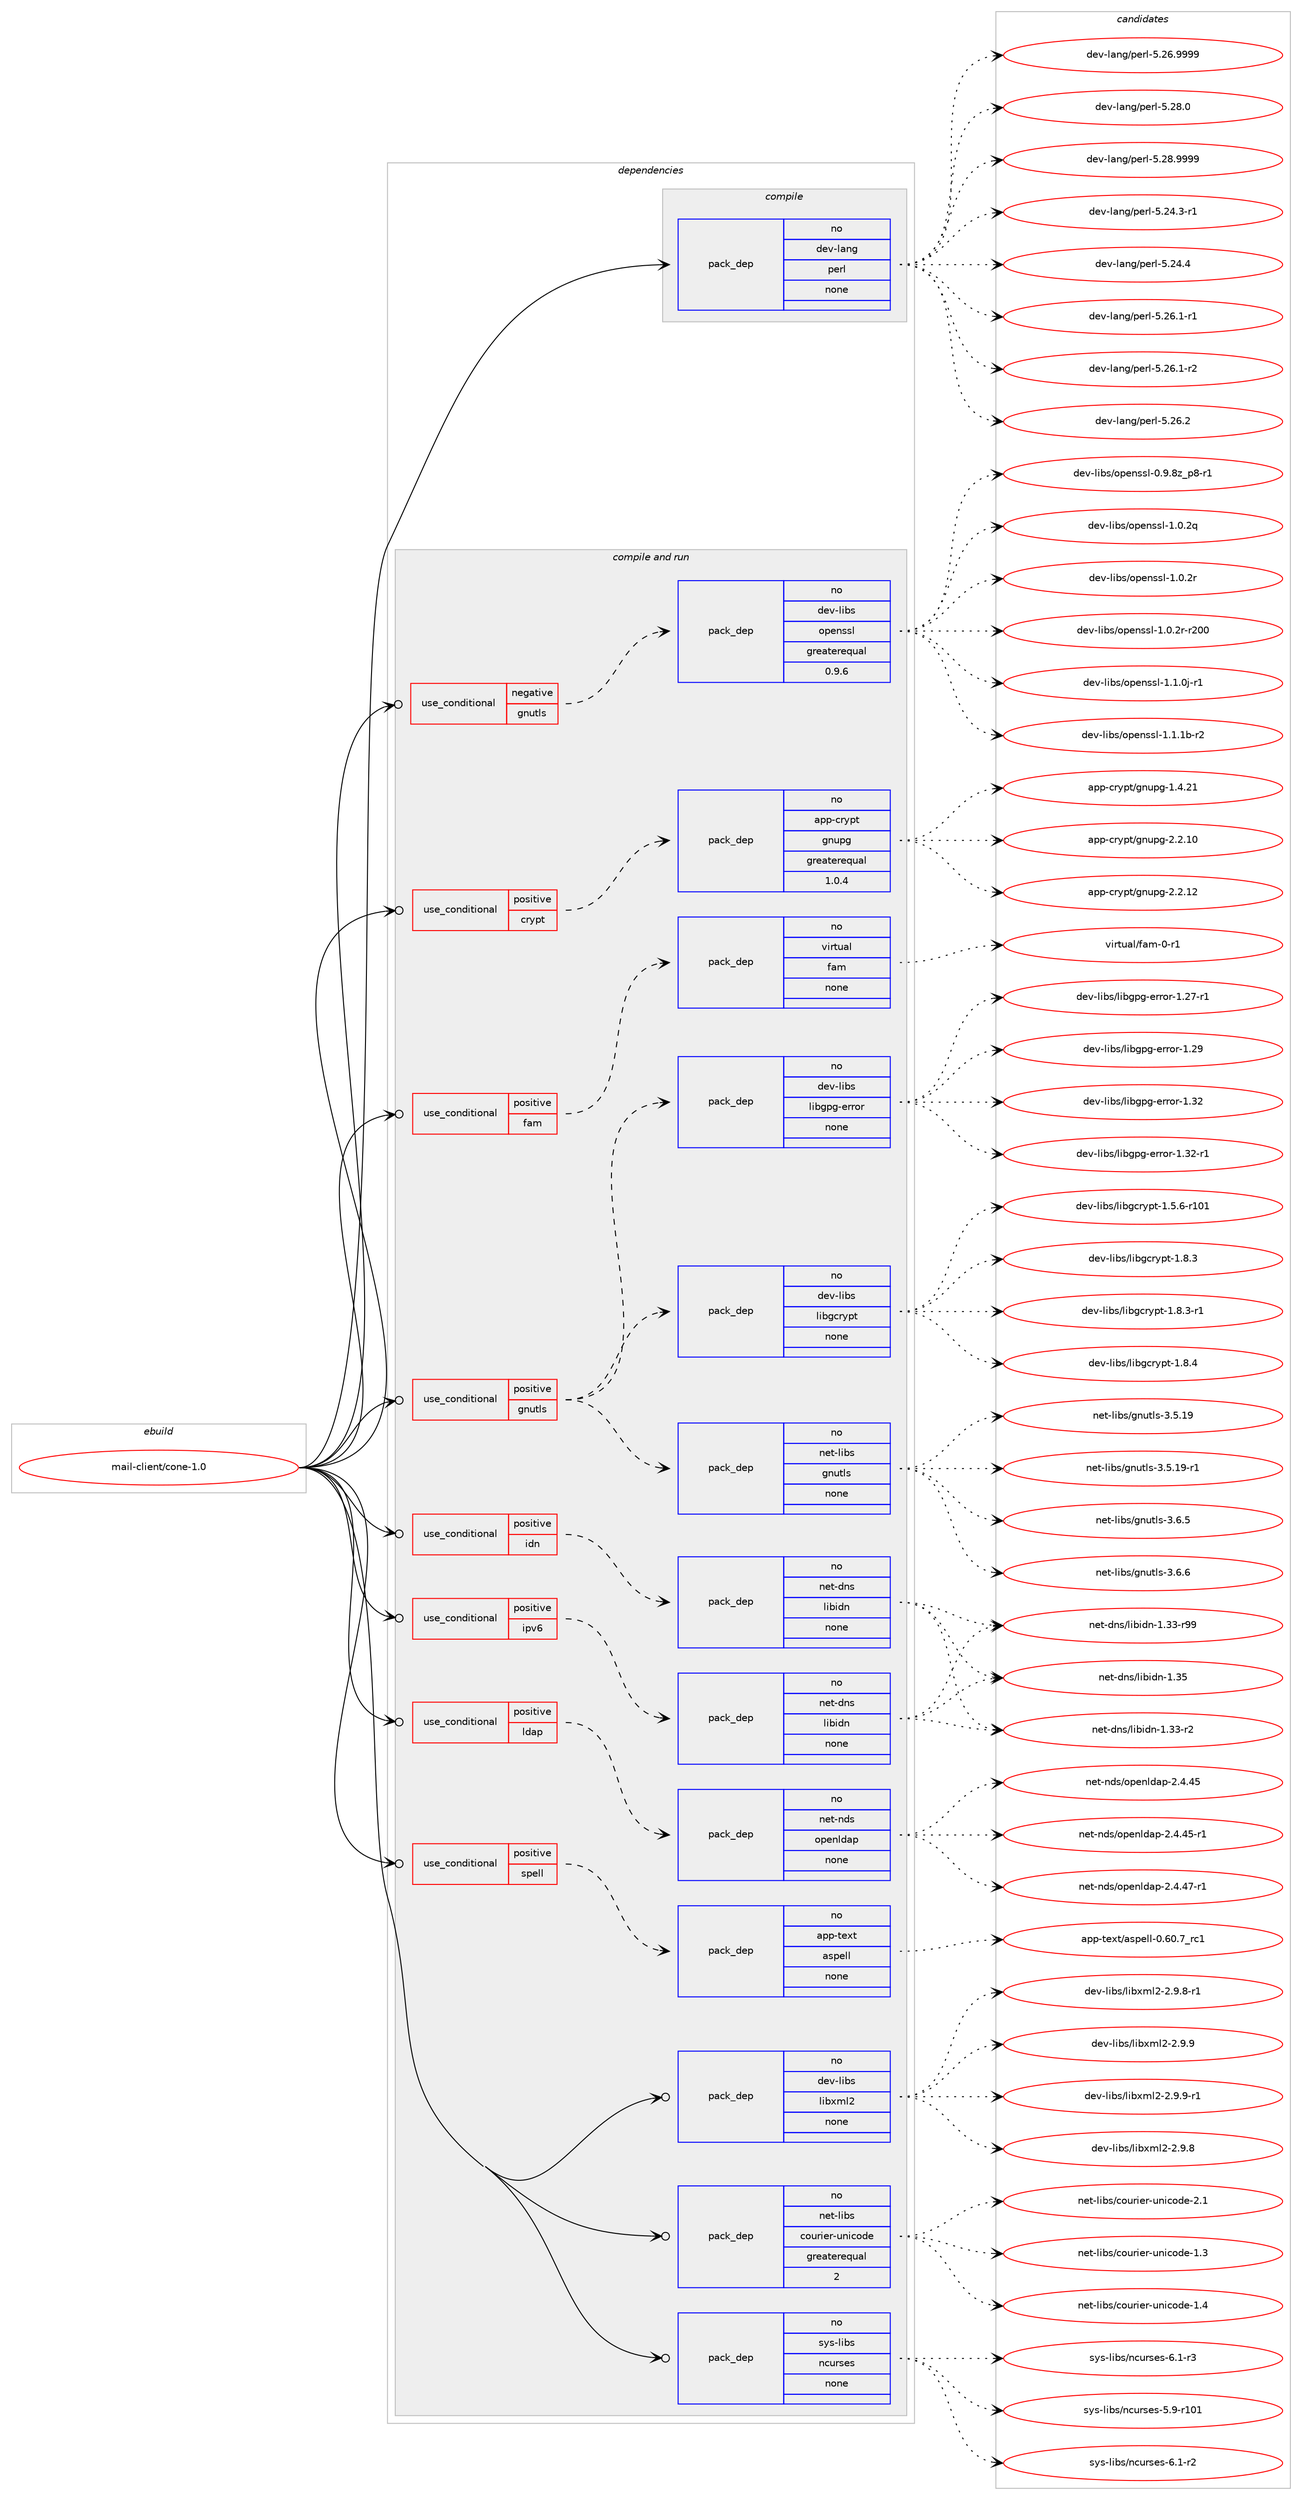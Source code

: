 digraph prolog {

# *************
# Graph options
# *************

newrank=true;
concentrate=true;
compound=true;
graph [rankdir=LR,fontname=Helvetica,fontsize=10,ranksep=1.5];#, ranksep=2.5, nodesep=0.2];
edge  [arrowhead=vee];
node  [fontname=Helvetica,fontsize=10];

# **********
# The ebuild
# **********

subgraph cluster_leftcol {
color=gray;
rank=same;
label=<<i>ebuild</i>>;
id [label="mail-client/cone-1.0", color=red, width=4, href="../mail-client/cone-1.0.svg"];
}

# ****************
# The dependencies
# ****************

subgraph cluster_midcol {
color=gray;
label=<<i>dependencies</i>>;
subgraph cluster_compile {
fillcolor="#eeeeee";
style=filled;
label=<<i>compile</i>>;
subgraph pack1138122 {
dependency1593531 [label=<<TABLE BORDER="0" CELLBORDER="1" CELLSPACING="0" CELLPADDING="4" WIDTH="220"><TR><TD ROWSPAN="6" CELLPADDING="30">pack_dep</TD></TR><TR><TD WIDTH="110">no</TD></TR><TR><TD>dev-lang</TD></TR><TR><TD>perl</TD></TR><TR><TD>none</TD></TR><TR><TD></TD></TR></TABLE>>, shape=none, color=blue];
}
id:e -> dependency1593531:w [weight=20,style="solid",arrowhead="vee"];
}
subgraph cluster_compileandrun {
fillcolor="#eeeeee";
style=filled;
label=<<i>compile and run</i>>;
subgraph cond430372 {
dependency1593532 [label=<<TABLE BORDER="0" CELLBORDER="1" CELLSPACING="0" CELLPADDING="4"><TR><TD ROWSPAN="3" CELLPADDING="10">use_conditional</TD></TR><TR><TD>negative</TD></TR><TR><TD>gnutls</TD></TR></TABLE>>, shape=none, color=red];
subgraph pack1138123 {
dependency1593533 [label=<<TABLE BORDER="0" CELLBORDER="1" CELLSPACING="0" CELLPADDING="4" WIDTH="220"><TR><TD ROWSPAN="6" CELLPADDING="30">pack_dep</TD></TR><TR><TD WIDTH="110">no</TD></TR><TR><TD>dev-libs</TD></TR><TR><TD>openssl</TD></TR><TR><TD>greaterequal</TD></TR><TR><TD>0.9.6</TD></TR></TABLE>>, shape=none, color=blue];
}
dependency1593532:e -> dependency1593533:w [weight=20,style="dashed",arrowhead="vee"];
}
id:e -> dependency1593532:w [weight=20,style="solid",arrowhead="odotvee"];
subgraph cond430373 {
dependency1593534 [label=<<TABLE BORDER="0" CELLBORDER="1" CELLSPACING="0" CELLPADDING="4"><TR><TD ROWSPAN="3" CELLPADDING="10">use_conditional</TD></TR><TR><TD>positive</TD></TR><TR><TD>crypt</TD></TR></TABLE>>, shape=none, color=red];
subgraph pack1138124 {
dependency1593535 [label=<<TABLE BORDER="0" CELLBORDER="1" CELLSPACING="0" CELLPADDING="4" WIDTH="220"><TR><TD ROWSPAN="6" CELLPADDING="30">pack_dep</TD></TR><TR><TD WIDTH="110">no</TD></TR><TR><TD>app-crypt</TD></TR><TR><TD>gnupg</TD></TR><TR><TD>greaterequal</TD></TR><TR><TD>1.0.4</TD></TR></TABLE>>, shape=none, color=blue];
}
dependency1593534:e -> dependency1593535:w [weight=20,style="dashed",arrowhead="vee"];
}
id:e -> dependency1593534:w [weight=20,style="solid",arrowhead="odotvee"];
subgraph cond430374 {
dependency1593536 [label=<<TABLE BORDER="0" CELLBORDER="1" CELLSPACING="0" CELLPADDING="4"><TR><TD ROWSPAN="3" CELLPADDING="10">use_conditional</TD></TR><TR><TD>positive</TD></TR><TR><TD>fam</TD></TR></TABLE>>, shape=none, color=red];
subgraph pack1138125 {
dependency1593537 [label=<<TABLE BORDER="0" CELLBORDER="1" CELLSPACING="0" CELLPADDING="4" WIDTH="220"><TR><TD ROWSPAN="6" CELLPADDING="30">pack_dep</TD></TR><TR><TD WIDTH="110">no</TD></TR><TR><TD>virtual</TD></TR><TR><TD>fam</TD></TR><TR><TD>none</TD></TR><TR><TD></TD></TR></TABLE>>, shape=none, color=blue];
}
dependency1593536:e -> dependency1593537:w [weight=20,style="dashed",arrowhead="vee"];
}
id:e -> dependency1593536:w [weight=20,style="solid",arrowhead="odotvee"];
subgraph cond430375 {
dependency1593538 [label=<<TABLE BORDER="0" CELLBORDER="1" CELLSPACING="0" CELLPADDING="4"><TR><TD ROWSPAN="3" CELLPADDING="10">use_conditional</TD></TR><TR><TD>positive</TD></TR><TR><TD>gnutls</TD></TR></TABLE>>, shape=none, color=red];
subgraph pack1138126 {
dependency1593539 [label=<<TABLE BORDER="0" CELLBORDER="1" CELLSPACING="0" CELLPADDING="4" WIDTH="220"><TR><TD ROWSPAN="6" CELLPADDING="30">pack_dep</TD></TR><TR><TD WIDTH="110">no</TD></TR><TR><TD>net-libs</TD></TR><TR><TD>gnutls</TD></TR><TR><TD>none</TD></TR><TR><TD></TD></TR></TABLE>>, shape=none, color=blue];
}
dependency1593538:e -> dependency1593539:w [weight=20,style="dashed",arrowhead="vee"];
subgraph pack1138127 {
dependency1593540 [label=<<TABLE BORDER="0" CELLBORDER="1" CELLSPACING="0" CELLPADDING="4" WIDTH="220"><TR><TD ROWSPAN="6" CELLPADDING="30">pack_dep</TD></TR><TR><TD WIDTH="110">no</TD></TR><TR><TD>dev-libs</TD></TR><TR><TD>libgcrypt</TD></TR><TR><TD>none</TD></TR><TR><TD></TD></TR></TABLE>>, shape=none, color=blue];
}
dependency1593538:e -> dependency1593540:w [weight=20,style="dashed",arrowhead="vee"];
subgraph pack1138128 {
dependency1593541 [label=<<TABLE BORDER="0" CELLBORDER="1" CELLSPACING="0" CELLPADDING="4" WIDTH="220"><TR><TD ROWSPAN="6" CELLPADDING="30">pack_dep</TD></TR><TR><TD WIDTH="110">no</TD></TR><TR><TD>dev-libs</TD></TR><TR><TD>libgpg-error</TD></TR><TR><TD>none</TD></TR><TR><TD></TD></TR></TABLE>>, shape=none, color=blue];
}
dependency1593538:e -> dependency1593541:w [weight=20,style="dashed",arrowhead="vee"];
}
id:e -> dependency1593538:w [weight=20,style="solid",arrowhead="odotvee"];
subgraph cond430376 {
dependency1593542 [label=<<TABLE BORDER="0" CELLBORDER="1" CELLSPACING="0" CELLPADDING="4"><TR><TD ROWSPAN="3" CELLPADDING="10">use_conditional</TD></TR><TR><TD>positive</TD></TR><TR><TD>idn</TD></TR></TABLE>>, shape=none, color=red];
subgraph pack1138129 {
dependency1593543 [label=<<TABLE BORDER="0" CELLBORDER="1" CELLSPACING="0" CELLPADDING="4" WIDTH="220"><TR><TD ROWSPAN="6" CELLPADDING="30">pack_dep</TD></TR><TR><TD WIDTH="110">no</TD></TR><TR><TD>net-dns</TD></TR><TR><TD>libidn</TD></TR><TR><TD>none</TD></TR><TR><TD></TD></TR></TABLE>>, shape=none, color=blue];
}
dependency1593542:e -> dependency1593543:w [weight=20,style="dashed",arrowhead="vee"];
}
id:e -> dependency1593542:w [weight=20,style="solid",arrowhead="odotvee"];
subgraph cond430377 {
dependency1593544 [label=<<TABLE BORDER="0" CELLBORDER="1" CELLSPACING="0" CELLPADDING="4"><TR><TD ROWSPAN="3" CELLPADDING="10">use_conditional</TD></TR><TR><TD>positive</TD></TR><TR><TD>ipv6</TD></TR></TABLE>>, shape=none, color=red];
subgraph pack1138130 {
dependency1593545 [label=<<TABLE BORDER="0" CELLBORDER="1" CELLSPACING="0" CELLPADDING="4" WIDTH="220"><TR><TD ROWSPAN="6" CELLPADDING="30">pack_dep</TD></TR><TR><TD WIDTH="110">no</TD></TR><TR><TD>net-dns</TD></TR><TR><TD>libidn</TD></TR><TR><TD>none</TD></TR><TR><TD></TD></TR></TABLE>>, shape=none, color=blue];
}
dependency1593544:e -> dependency1593545:w [weight=20,style="dashed",arrowhead="vee"];
}
id:e -> dependency1593544:w [weight=20,style="solid",arrowhead="odotvee"];
subgraph cond430378 {
dependency1593546 [label=<<TABLE BORDER="0" CELLBORDER="1" CELLSPACING="0" CELLPADDING="4"><TR><TD ROWSPAN="3" CELLPADDING="10">use_conditional</TD></TR><TR><TD>positive</TD></TR><TR><TD>ldap</TD></TR></TABLE>>, shape=none, color=red];
subgraph pack1138131 {
dependency1593547 [label=<<TABLE BORDER="0" CELLBORDER="1" CELLSPACING="0" CELLPADDING="4" WIDTH="220"><TR><TD ROWSPAN="6" CELLPADDING="30">pack_dep</TD></TR><TR><TD WIDTH="110">no</TD></TR><TR><TD>net-nds</TD></TR><TR><TD>openldap</TD></TR><TR><TD>none</TD></TR><TR><TD></TD></TR></TABLE>>, shape=none, color=blue];
}
dependency1593546:e -> dependency1593547:w [weight=20,style="dashed",arrowhead="vee"];
}
id:e -> dependency1593546:w [weight=20,style="solid",arrowhead="odotvee"];
subgraph cond430379 {
dependency1593548 [label=<<TABLE BORDER="0" CELLBORDER="1" CELLSPACING="0" CELLPADDING="4"><TR><TD ROWSPAN="3" CELLPADDING="10">use_conditional</TD></TR><TR><TD>positive</TD></TR><TR><TD>spell</TD></TR></TABLE>>, shape=none, color=red];
subgraph pack1138132 {
dependency1593549 [label=<<TABLE BORDER="0" CELLBORDER="1" CELLSPACING="0" CELLPADDING="4" WIDTH="220"><TR><TD ROWSPAN="6" CELLPADDING="30">pack_dep</TD></TR><TR><TD WIDTH="110">no</TD></TR><TR><TD>app-text</TD></TR><TR><TD>aspell</TD></TR><TR><TD>none</TD></TR><TR><TD></TD></TR></TABLE>>, shape=none, color=blue];
}
dependency1593548:e -> dependency1593549:w [weight=20,style="dashed",arrowhead="vee"];
}
id:e -> dependency1593548:w [weight=20,style="solid",arrowhead="odotvee"];
subgraph pack1138133 {
dependency1593550 [label=<<TABLE BORDER="0" CELLBORDER="1" CELLSPACING="0" CELLPADDING="4" WIDTH="220"><TR><TD ROWSPAN="6" CELLPADDING="30">pack_dep</TD></TR><TR><TD WIDTH="110">no</TD></TR><TR><TD>dev-libs</TD></TR><TR><TD>libxml2</TD></TR><TR><TD>none</TD></TR><TR><TD></TD></TR></TABLE>>, shape=none, color=blue];
}
id:e -> dependency1593550:w [weight=20,style="solid",arrowhead="odotvee"];
subgraph pack1138134 {
dependency1593551 [label=<<TABLE BORDER="0" CELLBORDER="1" CELLSPACING="0" CELLPADDING="4" WIDTH="220"><TR><TD ROWSPAN="6" CELLPADDING="30">pack_dep</TD></TR><TR><TD WIDTH="110">no</TD></TR><TR><TD>net-libs</TD></TR><TR><TD>courier-unicode</TD></TR><TR><TD>greaterequal</TD></TR><TR><TD>2</TD></TR></TABLE>>, shape=none, color=blue];
}
id:e -> dependency1593551:w [weight=20,style="solid",arrowhead="odotvee"];
subgraph pack1138135 {
dependency1593552 [label=<<TABLE BORDER="0" CELLBORDER="1" CELLSPACING="0" CELLPADDING="4" WIDTH="220"><TR><TD ROWSPAN="6" CELLPADDING="30">pack_dep</TD></TR><TR><TD WIDTH="110">no</TD></TR><TR><TD>sys-libs</TD></TR><TR><TD>ncurses</TD></TR><TR><TD>none</TD></TR><TR><TD></TD></TR></TABLE>>, shape=none, color=blue];
}
id:e -> dependency1593552:w [weight=20,style="solid",arrowhead="odotvee"];
}
subgraph cluster_run {
fillcolor="#eeeeee";
style=filled;
label=<<i>run</i>>;
}
}

# **************
# The candidates
# **************

subgraph cluster_choices {
rank=same;
color=gray;
label=<<i>candidates</i>>;

subgraph choice1138122 {
color=black;
nodesep=1;
choice100101118451089711010347112101114108455346505246514511449 [label="dev-lang/perl-5.24.3-r1", color=red, width=4,href="../dev-lang/perl-5.24.3-r1.svg"];
choice10010111845108971101034711210111410845534650524652 [label="dev-lang/perl-5.24.4", color=red, width=4,href="../dev-lang/perl-5.24.4.svg"];
choice100101118451089711010347112101114108455346505446494511449 [label="dev-lang/perl-5.26.1-r1", color=red, width=4,href="../dev-lang/perl-5.26.1-r1.svg"];
choice100101118451089711010347112101114108455346505446494511450 [label="dev-lang/perl-5.26.1-r2", color=red, width=4,href="../dev-lang/perl-5.26.1-r2.svg"];
choice10010111845108971101034711210111410845534650544650 [label="dev-lang/perl-5.26.2", color=red, width=4,href="../dev-lang/perl-5.26.2.svg"];
choice10010111845108971101034711210111410845534650544657575757 [label="dev-lang/perl-5.26.9999", color=red, width=4,href="../dev-lang/perl-5.26.9999.svg"];
choice10010111845108971101034711210111410845534650564648 [label="dev-lang/perl-5.28.0", color=red, width=4,href="../dev-lang/perl-5.28.0.svg"];
choice10010111845108971101034711210111410845534650564657575757 [label="dev-lang/perl-5.28.9999", color=red, width=4,href="../dev-lang/perl-5.28.9999.svg"];
dependency1593531:e -> choice100101118451089711010347112101114108455346505246514511449:w [style=dotted,weight="100"];
dependency1593531:e -> choice10010111845108971101034711210111410845534650524652:w [style=dotted,weight="100"];
dependency1593531:e -> choice100101118451089711010347112101114108455346505446494511449:w [style=dotted,weight="100"];
dependency1593531:e -> choice100101118451089711010347112101114108455346505446494511450:w [style=dotted,weight="100"];
dependency1593531:e -> choice10010111845108971101034711210111410845534650544650:w [style=dotted,weight="100"];
dependency1593531:e -> choice10010111845108971101034711210111410845534650544657575757:w [style=dotted,weight="100"];
dependency1593531:e -> choice10010111845108971101034711210111410845534650564648:w [style=dotted,weight="100"];
dependency1593531:e -> choice10010111845108971101034711210111410845534650564657575757:w [style=dotted,weight="100"];
}
subgraph choice1138123 {
color=black;
nodesep=1;
choice10010111845108105981154711111210111011511510845484657465612295112564511449 [label="dev-libs/openssl-0.9.8z_p8-r1", color=red, width=4,href="../dev-libs/openssl-0.9.8z_p8-r1.svg"];
choice100101118451081059811547111112101110115115108454946484650113 [label="dev-libs/openssl-1.0.2q", color=red, width=4,href="../dev-libs/openssl-1.0.2q.svg"];
choice100101118451081059811547111112101110115115108454946484650114 [label="dev-libs/openssl-1.0.2r", color=red, width=4,href="../dev-libs/openssl-1.0.2r.svg"];
choice10010111845108105981154711111210111011511510845494648465011445114504848 [label="dev-libs/openssl-1.0.2r-r200", color=red, width=4,href="../dev-libs/openssl-1.0.2r-r200.svg"];
choice1001011184510810598115471111121011101151151084549464946481064511449 [label="dev-libs/openssl-1.1.0j-r1", color=red, width=4,href="../dev-libs/openssl-1.1.0j-r1.svg"];
choice100101118451081059811547111112101110115115108454946494649984511450 [label="dev-libs/openssl-1.1.1b-r2", color=red, width=4,href="../dev-libs/openssl-1.1.1b-r2.svg"];
dependency1593533:e -> choice10010111845108105981154711111210111011511510845484657465612295112564511449:w [style=dotted,weight="100"];
dependency1593533:e -> choice100101118451081059811547111112101110115115108454946484650113:w [style=dotted,weight="100"];
dependency1593533:e -> choice100101118451081059811547111112101110115115108454946484650114:w [style=dotted,weight="100"];
dependency1593533:e -> choice10010111845108105981154711111210111011511510845494648465011445114504848:w [style=dotted,weight="100"];
dependency1593533:e -> choice1001011184510810598115471111121011101151151084549464946481064511449:w [style=dotted,weight="100"];
dependency1593533:e -> choice100101118451081059811547111112101110115115108454946494649984511450:w [style=dotted,weight="100"];
}
subgraph choice1138124 {
color=black;
nodesep=1;
choice9711211245991141211121164710311011711210345494652465049 [label="app-crypt/gnupg-1.4.21", color=red, width=4,href="../app-crypt/gnupg-1.4.21.svg"];
choice9711211245991141211121164710311011711210345504650464948 [label="app-crypt/gnupg-2.2.10", color=red, width=4,href="../app-crypt/gnupg-2.2.10.svg"];
choice9711211245991141211121164710311011711210345504650464950 [label="app-crypt/gnupg-2.2.12", color=red, width=4,href="../app-crypt/gnupg-2.2.12.svg"];
dependency1593535:e -> choice9711211245991141211121164710311011711210345494652465049:w [style=dotted,weight="100"];
dependency1593535:e -> choice9711211245991141211121164710311011711210345504650464948:w [style=dotted,weight="100"];
dependency1593535:e -> choice9711211245991141211121164710311011711210345504650464950:w [style=dotted,weight="100"];
}
subgraph choice1138125 {
color=black;
nodesep=1;
choice11810511411611797108471029710945484511449 [label="virtual/fam-0-r1", color=red, width=4,href="../virtual/fam-0-r1.svg"];
dependency1593537:e -> choice11810511411611797108471029710945484511449:w [style=dotted,weight="100"];
}
subgraph choice1138126 {
color=black;
nodesep=1;
choice11010111645108105981154710311011711610811545514653464957 [label="net-libs/gnutls-3.5.19", color=red, width=4,href="../net-libs/gnutls-3.5.19.svg"];
choice110101116451081059811547103110117116108115455146534649574511449 [label="net-libs/gnutls-3.5.19-r1", color=red, width=4,href="../net-libs/gnutls-3.5.19-r1.svg"];
choice110101116451081059811547103110117116108115455146544653 [label="net-libs/gnutls-3.6.5", color=red, width=4,href="../net-libs/gnutls-3.6.5.svg"];
choice110101116451081059811547103110117116108115455146544654 [label="net-libs/gnutls-3.6.6", color=red, width=4,href="../net-libs/gnutls-3.6.6.svg"];
dependency1593539:e -> choice11010111645108105981154710311011711610811545514653464957:w [style=dotted,weight="100"];
dependency1593539:e -> choice110101116451081059811547103110117116108115455146534649574511449:w [style=dotted,weight="100"];
dependency1593539:e -> choice110101116451081059811547103110117116108115455146544653:w [style=dotted,weight="100"];
dependency1593539:e -> choice110101116451081059811547103110117116108115455146544654:w [style=dotted,weight="100"];
}
subgraph choice1138127 {
color=black;
nodesep=1;
choice100101118451081059811547108105981039911412111211645494653465445114494849 [label="dev-libs/libgcrypt-1.5.6-r101", color=red, width=4,href="../dev-libs/libgcrypt-1.5.6-r101.svg"];
choice1001011184510810598115471081059810399114121112116454946564651 [label="dev-libs/libgcrypt-1.8.3", color=red, width=4,href="../dev-libs/libgcrypt-1.8.3.svg"];
choice10010111845108105981154710810598103991141211121164549465646514511449 [label="dev-libs/libgcrypt-1.8.3-r1", color=red, width=4,href="../dev-libs/libgcrypt-1.8.3-r1.svg"];
choice1001011184510810598115471081059810399114121112116454946564652 [label="dev-libs/libgcrypt-1.8.4", color=red, width=4,href="../dev-libs/libgcrypt-1.8.4.svg"];
dependency1593540:e -> choice100101118451081059811547108105981039911412111211645494653465445114494849:w [style=dotted,weight="100"];
dependency1593540:e -> choice1001011184510810598115471081059810399114121112116454946564651:w [style=dotted,weight="100"];
dependency1593540:e -> choice10010111845108105981154710810598103991141211121164549465646514511449:w [style=dotted,weight="100"];
dependency1593540:e -> choice1001011184510810598115471081059810399114121112116454946564652:w [style=dotted,weight="100"];
}
subgraph choice1138128 {
color=black;
nodesep=1;
choice100101118451081059811547108105981031121034510111411411111445494650554511449 [label="dev-libs/libgpg-error-1.27-r1", color=red, width=4,href="../dev-libs/libgpg-error-1.27-r1.svg"];
choice10010111845108105981154710810598103112103451011141141111144549465057 [label="dev-libs/libgpg-error-1.29", color=red, width=4,href="../dev-libs/libgpg-error-1.29.svg"];
choice10010111845108105981154710810598103112103451011141141111144549465150 [label="dev-libs/libgpg-error-1.32", color=red, width=4,href="../dev-libs/libgpg-error-1.32.svg"];
choice100101118451081059811547108105981031121034510111411411111445494651504511449 [label="dev-libs/libgpg-error-1.32-r1", color=red, width=4,href="../dev-libs/libgpg-error-1.32-r1.svg"];
dependency1593541:e -> choice100101118451081059811547108105981031121034510111411411111445494650554511449:w [style=dotted,weight="100"];
dependency1593541:e -> choice10010111845108105981154710810598103112103451011141141111144549465057:w [style=dotted,weight="100"];
dependency1593541:e -> choice10010111845108105981154710810598103112103451011141141111144549465150:w [style=dotted,weight="100"];
dependency1593541:e -> choice100101118451081059811547108105981031121034510111411411111445494651504511449:w [style=dotted,weight="100"];
}
subgraph choice1138129 {
color=black;
nodesep=1;
choice11010111645100110115471081059810510011045494651514511450 [label="net-dns/libidn-1.33-r2", color=red, width=4,href="../net-dns/libidn-1.33-r2.svg"];
choice1101011164510011011547108105981051001104549465151451145757 [label="net-dns/libidn-1.33-r99", color=red, width=4,href="../net-dns/libidn-1.33-r99.svg"];
choice1101011164510011011547108105981051001104549465153 [label="net-dns/libidn-1.35", color=red, width=4,href="../net-dns/libidn-1.35.svg"];
dependency1593543:e -> choice11010111645100110115471081059810510011045494651514511450:w [style=dotted,weight="100"];
dependency1593543:e -> choice1101011164510011011547108105981051001104549465151451145757:w [style=dotted,weight="100"];
dependency1593543:e -> choice1101011164510011011547108105981051001104549465153:w [style=dotted,weight="100"];
}
subgraph choice1138130 {
color=black;
nodesep=1;
choice11010111645100110115471081059810510011045494651514511450 [label="net-dns/libidn-1.33-r2", color=red, width=4,href="../net-dns/libidn-1.33-r2.svg"];
choice1101011164510011011547108105981051001104549465151451145757 [label="net-dns/libidn-1.33-r99", color=red, width=4,href="../net-dns/libidn-1.33-r99.svg"];
choice1101011164510011011547108105981051001104549465153 [label="net-dns/libidn-1.35", color=red, width=4,href="../net-dns/libidn-1.35.svg"];
dependency1593545:e -> choice11010111645100110115471081059810510011045494651514511450:w [style=dotted,weight="100"];
dependency1593545:e -> choice1101011164510011011547108105981051001104549465151451145757:w [style=dotted,weight="100"];
dependency1593545:e -> choice1101011164510011011547108105981051001104549465153:w [style=dotted,weight="100"];
}
subgraph choice1138131 {
color=black;
nodesep=1;
choice11010111645110100115471111121011101081009711245504652465253 [label="net-nds/openldap-2.4.45", color=red, width=4,href="../net-nds/openldap-2.4.45.svg"];
choice110101116451101001154711111210111010810097112455046524652534511449 [label="net-nds/openldap-2.4.45-r1", color=red, width=4,href="../net-nds/openldap-2.4.45-r1.svg"];
choice110101116451101001154711111210111010810097112455046524652554511449 [label="net-nds/openldap-2.4.47-r1", color=red, width=4,href="../net-nds/openldap-2.4.47-r1.svg"];
dependency1593547:e -> choice11010111645110100115471111121011101081009711245504652465253:w [style=dotted,weight="100"];
dependency1593547:e -> choice110101116451101001154711111210111010810097112455046524652534511449:w [style=dotted,weight="100"];
dependency1593547:e -> choice110101116451101001154711111210111010810097112455046524652554511449:w [style=dotted,weight="100"];
}
subgraph choice1138132 {
color=black;
nodesep=1;
choice9711211245116101120116479711511210110810845484654484655951149949 [label="app-text/aspell-0.60.7_rc1", color=red, width=4,href="../app-text/aspell-0.60.7_rc1.svg"];
dependency1593549:e -> choice9711211245116101120116479711511210110810845484654484655951149949:w [style=dotted,weight="100"];
}
subgraph choice1138133 {
color=black;
nodesep=1;
choice1001011184510810598115471081059812010910850455046574656 [label="dev-libs/libxml2-2.9.8", color=red, width=4,href="../dev-libs/libxml2-2.9.8.svg"];
choice10010111845108105981154710810598120109108504550465746564511449 [label="dev-libs/libxml2-2.9.8-r1", color=red, width=4,href="../dev-libs/libxml2-2.9.8-r1.svg"];
choice1001011184510810598115471081059812010910850455046574657 [label="dev-libs/libxml2-2.9.9", color=red, width=4,href="../dev-libs/libxml2-2.9.9.svg"];
choice10010111845108105981154710810598120109108504550465746574511449 [label="dev-libs/libxml2-2.9.9-r1", color=red, width=4,href="../dev-libs/libxml2-2.9.9-r1.svg"];
dependency1593550:e -> choice1001011184510810598115471081059812010910850455046574656:w [style=dotted,weight="100"];
dependency1593550:e -> choice10010111845108105981154710810598120109108504550465746564511449:w [style=dotted,weight="100"];
dependency1593550:e -> choice1001011184510810598115471081059812010910850455046574657:w [style=dotted,weight="100"];
dependency1593550:e -> choice10010111845108105981154710810598120109108504550465746574511449:w [style=dotted,weight="100"];
}
subgraph choice1138134 {
color=black;
nodesep=1;
choice11010111645108105981154799111117114105101114451171101059911110010145494651 [label="net-libs/courier-unicode-1.3", color=red, width=4,href="../net-libs/courier-unicode-1.3.svg"];
choice11010111645108105981154799111117114105101114451171101059911110010145494652 [label="net-libs/courier-unicode-1.4", color=red, width=4,href="../net-libs/courier-unicode-1.4.svg"];
choice11010111645108105981154799111117114105101114451171101059911110010145504649 [label="net-libs/courier-unicode-2.1", color=red, width=4,href="../net-libs/courier-unicode-2.1.svg"];
dependency1593551:e -> choice11010111645108105981154799111117114105101114451171101059911110010145494651:w [style=dotted,weight="100"];
dependency1593551:e -> choice11010111645108105981154799111117114105101114451171101059911110010145494652:w [style=dotted,weight="100"];
dependency1593551:e -> choice11010111645108105981154799111117114105101114451171101059911110010145504649:w [style=dotted,weight="100"];
}
subgraph choice1138135 {
color=black;
nodesep=1;
choice115121115451081059811547110991171141151011154553465745114494849 [label="sys-libs/ncurses-5.9-r101", color=red, width=4,href="../sys-libs/ncurses-5.9-r101.svg"];
choice11512111545108105981154711099117114115101115455446494511450 [label="sys-libs/ncurses-6.1-r2", color=red, width=4,href="../sys-libs/ncurses-6.1-r2.svg"];
choice11512111545108105981154711099117114115101115455446494511451 [label="sys-libs/ncurses-6.1-r3", color=red, width=4,href="../sys-libs/ncurses-6.1-r3.svg"];
dependency1593552:e -> choice115121115451081059811547110991171141151011154553465745114494849:w [style=dotted,weight="100"];
dependency1593552:e -> choice11512111545108105981154711099117114115101115455446494511450:w [style=dotted,weight="100"];
dependency1593552:e -> choice11512111545108105981154711099117114115101115455446494511451:w [style=dotted,weight="100"];
}
}

}
